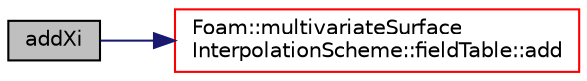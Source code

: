 digraph "addXi"
{
  bgcolor="transparent";
  edge [fontname="Helvetica",fontsize="10",labelfontname="Helvetica",labelfontsize="10"];
  node [fontname="Helvetica",fontsize="10",shape=record];
  rankdir="LR";
  Node8 [label="addXi",height=0.2,width=0.4,color="black", fillcolor="grey75", style="filled", fontcolor="black"];
  Node8 -> Node9 [color="midnightblue",fontsize="10",style="solid",fontname="Helvetica"];
  Node9 [label="Foam::multivariateSurface\lInterpolationScheme::fieldTable::add",height=0.2,width=0.4,color="red",URL="$a23949.html#aacc7219ba767f127a3ceb7f18043e63f"];
}
